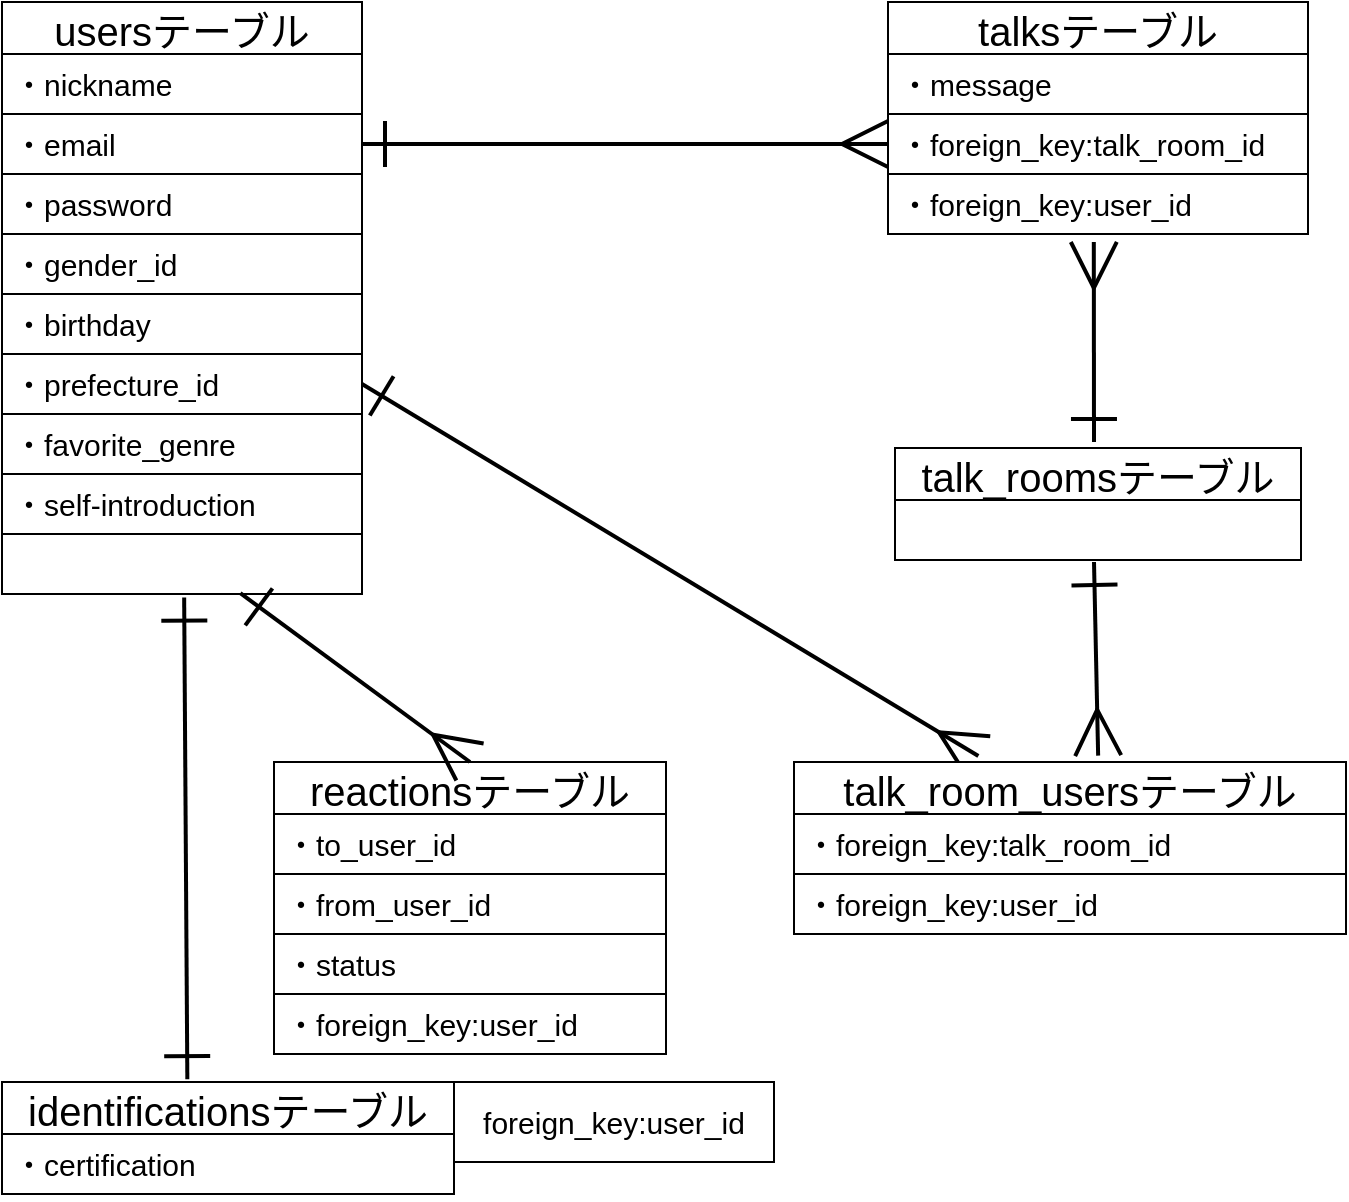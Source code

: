 <mxfile>
    <diagram id="h-Pm0C6oYF5b_Moe9M2z" name="ER図">
        <mxGraphModel dx="287" dy="528" grid="1" gridSize="10" guides="1" tooltips="1" connect="1" arrows="1" fold="1" page="1" pageScale="1" pageWidth="827" pageHeight="1169" math="0" shadow="0">
            <root>
                <mxCell id="0"/>
                <mxCell id="1" parent="0"/>
                <mxCell id="2" value="usersテーブル" style="swimlane;fontStyle=0;childLayout=stackLayout;horizontal=1;startSize=26;horizontalStack=0;resizeParent=1;resizeParentMax=0;resizeLast=0;collapsible=1;marginBottom=0;align=center;fontSize=20;" parent="1" vertex="1">
                    <mxGeometry x="78" y="30" width="180" height="206" as="geometry"/>
                </mxCell>
                <mxCell id="3" value="・nickname" style="text;strokeColor=default;fillColor=none;spacingLeft=4;spacingRight=4;overflow=hidden;rotatable=0;points=[[0,0.5],[1,0.5]];portConstraint=eastwest;fontSize=15;" parent="2" vertex="1">
                    <mxGeometry y="26" width="180" height="30" as="geometry"/>
                </mxCell>
                <mxCell id="4" value="・email" style="text;strokeColor=default;fillColor=none;spacingLeft=4;spacingRight=4;overflow=hidden;rotatable=0;points=[[0,0.5],[1,0.5]];portConstraint=eastwest;fontSize=15;" parent="2" vertex="1">
                    <mxGeometry y="56" width="180" height="30" as="geometry"/>
                </mxCell>
                <mxCell id="5" value="・password" style="text;strokeColor=default;fillColor=none;spacingLeft=4;spacingRight=4;overflow=hidden;rotatable=0;points=[[0,0.5],[1,0.5]];portConstraint=eastwest;fontSize=15;" parent="2" vertex="1">
                    <mxGeometry y="86" width="180" height="30" as="geometry"/>
                </mxCell>
                <mxCell id="6" value="・gender_id" style="text;strokeColor=default;fillColor=none;spacingLeft=4;spacingRight=4;overflow=hidden;rotatable=0;points=[[0,0.5],[1,0.5]];portConstraint=eastwest;fontSize=15;" parent="2" vertex="1">
                    <mxGeometry y="116" width="180" height="30" as="geometry"/>
                </mxCell>
                <mxCell id="7" value="・birthday" style="text;strokeColor=default;fillColor=none;spacingLeft=4;spacingRight=4;overflow=hidden;rotatable=0;points=[[0,0.5],[1,0.5]];portConstraint=eastwest;fontSize=15;" parent="2" vertex="1">
                    <mxGeometry y="146" width="180" height="30" as="geometry"/>
                </mxCell>
                <mxCell id="8" value="・prefecture_id" style="text;strokeColor=default;fillColor=none;spacingLeft=4;spacingRight=4;overflow=hidden;rotatable=0;points=[[0,0.5],[1,0.5]];portConstraint=eastwest;fontSize=15;" parent="2" vertex="1">
                    <mxGeometry y="176" width="180" height="30" as="geometry"/>
                </mxCell>
                <mxCell id="9" value="talksテーブル" style="swimlane;fontStyle=0;childLayout=stackLayout;horizontal=1;startSize=26;horizontalStack=0;resizeParent=1;resizeParentMax=0;resizeLast=0;collapsible=1;marginBottom=0;align=center;fontSize=20;" parent="1" vertex="1">
                    <mxGeometry x="521" y="30" width="210" height="116" as="geometry"/>
                </mxCell>
                <mxCell id="10" value="・message" style="text;strokeColor=default;fillColor=none;spacingLeft=4;spacingRight=4;overflow=hidden;rotatable=0;points=[[0,0.5],[1,0.5]];portConstraint=eastwest;fontSize=15;" parent="9" vertex="1">
                    <mxGeometry y="26" width="210" height="30" as="geometry"/>
                </mxCell>
                <mxCell id="11" value="・foreign_key:talk_room_id" style="text;strokeColor=default;fillColor=none;spacingLeft=4;spacingRight=4;overflow=hidden;rotatable=0;points=[[0,0.5],[1,0.5]];portConstraint=eastwest;fontSize=15;" parent="9" vertex="1">
                    <mxGeometry y="56" width="210" height="30" as="geometry"/>
                </mxCell>
                <mxCell id="12" value="・foreign_key:user_id" style="text;strokeColor=default;fillColor=none;spacingLeft=4;spacingRight=4;overflow=hidden;rotatable=0;points=[[0,0.5],[1,0.5]];portConstraint=eastwest;fontSize=15;" parent="9" vertex="1">
                    <mxGeometry y="86" width="210" height="30" as="geometry"/>
                </mxCell>
                <mxCell id="13" value="foreign_key:user_id" style="whiteSpace=wrap;html=1;align=center;labelBackgroundColor=none;fontFamily=Helvetica;fontSize=15;" parent="1" vertex="1">
                    <mxGeometry x="304" y="570" width="160" height="40" as="geometry"/>
                </mxCell>
                <mxCell id="14" value="identificationsテーブル" style="swimlane;fontStyle=0;childLayout=stackLayout;horizontal=1;startSize=26;horizontalStack=0;resizeParent=1;resizeParentMax=0;resizeLast=0;collapsible=1;marginBottom=0;align=center;fontSize=20;" parent="1" vertex="1">
                    <mxGeometry x="78" y="570" width="226" height="56" as="geometry"/>
                </mxCell>
                <mxCell id="15" value="・certification" style="text;strokeColor=default;fillColor=none;spacingLeft=4;spacingRight=4;overflow=hidden;rotatable=0;points=[[0,0.5],[1,0.5]];portConstraint=eastwest;fontSize=15;" parent="14" vertex="1">
                    <mxGeometry y="26" width="226" height="30" as="geometry"/>
                </mxCell>
                <mxCell id="16" style="edgeStyle=none;jumpStyle=none;jumpSize=20;html=1;strokeColor=default;strokeWidth=2;fontFamily=Helvetica;fontSize=15;startArrow=ERmany;startFill=0;endArrow=ERone;endFill=0;startSize=20;endSize=20;sourcePerimeterSpacing=20;targetPerimeterSpacing=20;exitX=0;exitY=0.5;exitDx=0;exitDy=0;entryX=1;entryY=0.5;entryDx=0;entryDy=0;" parent="1" target="4" edge="1">
                    <mxGeometry relative="1" as="geometry">
                        <mxPoint x="264" y="100" as="targetPoint"/>
                        <mxPoint x="521" y="101" as="sourcePoint"/>
                        <Array as="points"/>
                    </mxGeometry>
                </mxCell>
                <mxCell id="17" value="reactionsテーブル" style="swimlane;fontStyle=0;childLayout=stackLayout;horizontal=1;startSize=26;horizontalStack=0;resizeParent=1;resizeParentMax=0;resizeLast=0;collapsible=1;marginBottom=0;align=center;fontSize=20;" parent="1" vertex="1">
                    <mxGeometry x="214" y="410" width="196" height="146" as="geometry"/>
                </mxCell>
                <mxCell id="18" value="・to_user_id" style="text;strokeColor=default;fillColor=none;spacingLeft=4;spacingRight=4;overflow=hidden;rotatable=0;points=[[0,0.5],[1,0.5]];portConstraint=eastwest;fontSize=15;" parent="17" vertex="1">
                    <mxGeometry y="26" width="196" height="30" as="geometry"/>
                </mxCell>
                <mxCell id="19" value="・from_user_id" style="text;strokeColor=default;fillColor=none;spacingLeft=4;spacingRight=4;overflow=hidden;rotatable=0;points=[[0,0.5],[1,0.5]];portConstraint=eastwest;fontSize=15;" parent="17" vertex="1">
                    <mxGeometry y="56" width="196" height="30" as="geometry"/>
                </mxCell>
                <mxCell id="20" value="・status" style="text;strokeColor=default;fillColor=none;spacingLeft=4;spacingRight=4;overflow=hidden;rotatable=0;points=[[0,0.5],[1,0.5]];portConstraint=eastwest;fontSize=15;" parent="17" vertex="1">
                    <mxGeometry y="86" width="196" height="30" as="geometry"/>
                </mxCell>
                <mxCell id="21" value="・foreign_key:user_id" style="text;strokeColor=default;fillColor=none;spacingLeft=4;spacingRight=4;overflow=hidden;rotatable=0;points=[[0,0.5],[1,0.5]];portConstraint=eastwest;fontSize=15;" parent="17" vertex="1">
                    <mxGeometry y="116" width="196" height="30" as="geometry"/>
                </mxCell>
                <mxCell id="22" value="・favorite_genre" style="text;strokeColor=default;fillColor=none;spacingLeft=4;spacingRight=4;overflow=hidden;rotatable=0;points=[[0,0.5],[1,0.5]];portConstraint=eastwest;fontSize=15;" parent="1" vertex="1">
                    <mxGeometry x="78" y="236" width="180" height="30" as="geometry"/>
                </mxCell>
                <mxCell id="23" value="・self-introduction" style="text;strokeColor=default;fillColor=none;spacingLeft=4;spacingRight=4;overflow=hidden;rotatable=0;points=[[0,0.5],[1,0.5]];portConstraint=eastwest;fontSize=15;" parent="1" vertex="1">
                    <mxGeometry x="78" y="266" width="180" height="30" as="geometry"/>
                </mxCell>
                <mxCell id="24" value="" style="text;strokeColor=default;fillColor=none;spacingLeft=4;spacingRight=4;overflow=hidden;rotatable=0;points=[[0,0.5],[1,0.5]];portConstraint=eastwest;fontSize=15;" parent="1" vertex="1">
                    <mxGeometry x="78" y="296" width="180" height="30" as="geometry"/>
                </mxCell>
                <mxCell id="25" style="edgeStyle=none;jumpStyle=none;jumpSize=20;html=1;strokeColor=default;strokeWidth=2;fontFamily=Helvetica;fontSize=15;startArrow=ERone;startFill=0;endArrow=ERone;endFill=0;startSize=20;endSize=20;sourcePerimeterSpacing=20;targetPerimeterSpacing=20;exitX=0.472;exitY=-0.025;exitDx=0;exitDy=0;exitPerimeter=0;entryX=0.506;entryY=1.06;entryDx=0;entryDy=0;entryPerimeter=0;" parent="1" target="24" edge="1">
                    <mxGeometry relative="1" as="geometry">
                        <mxPoint x="274" y="330" as="targetPoint"/>
                        <mxPoint x="170.672" y="568.6" as="sourcePoint"/>
                        <Array as="points"/>
                    </mxGeometry>
                </mxCell>
                <mxCell id="26" value="talk_roomsテーブル" style="swimlane;fontStyle=0;childLayout=stackLayout;horizontal=1;startSize=26;horizontalStack=0;resizeParent=1;resizeParentMax=0;resizeLast=0;collapsible=1;marginBottom=0;align=center;fontSize=20;" parent="1" vertex="1">
                    <mxGeometry x="524.5" y="253" width="203" height="56" as="geometry"/>
                </mxCell>
                <mxCell id="27" value="" style="text;strokeColor=default;fillColor=none;spacingLeft=4;spacingRight=4;overflow=hidden;rotatable=0;points=[[0,0.5],[1,0.5]];portConstraint=eastwest;fontSize=15;" parent="26" vertex="1">
                    <mxGeometry y="26" width="203" height="30" as="geometry"/>
                </mxCell>
                <mxCell id="28" style="edgeStyle=none;jumpStyle=none;jumpSize=20;html=1;strokeColor=default;strokeWidth=2;fontFamily=Helvetica;fontSize=15;startArrow=ERmany;startFill=0;endArrow=ERone;endFill=0;startSize=20;endSize=20;sourcePerimeterSpacing=20;targetPerimeterSpacing=20;exitX=0.49;exitY=1.133;exitDx=0;exitDy=0;exitPerimeter=0;" parent="1" source="12" edge="1">
                    <mxGeometry relative="1" as="geometry">
                        <mxPoint x="624" y="250" as="targetPoint"/>
                        <mxPoint x="604" y="190" as="sourcePoint"/>
                        <Array as="points"/>
                    </mxGeometry>
                </mxCell>
                <mxCell id="29" style="edgeStyle=none;jumpStyle=none;jumpSize=20;html=1;strokeColor=default;strokeWidth=2;fontFamily=Helvetica;fontSize=15;startArrow=ERmany;startFill=0;endArrow=ERone;endFill=0;startSize=20;endSize=20;sourcePerimeterSpacing=20;targetPerimeterSpacing=20;exitX=0.5;exitY=0;exitDx=0;exitDy=0;entryX=0.662;entryY=0.987;entryDx=0;entryDy=0;entryPerimeter=0;" parent="1" source="17" target="24" edge="1">
                    <mxGeometry relative="1" as="geometry">
                        <mxPoint x="179.08" y="337.8" as="targetPoint"/>
                        <mxPoint x="180.672" y="578.6" as="sourcePoint"/>
                        <Array as="points"/>
                    </mxGeometry>
                </mxCell>
                <mxCell id="30" style="edgeStyle=none;jumpStyle=none;jumpSize=20;html=1;strokeColor=default;strokeWidth=2;fontFamily=Helvetica;fontSize=15;startArrow=ERmany;startFill=0;endArrow=ERone;endFill=0;startSize=20;endSize=20;targetPerimeterSpacing=20;entryX=1;entryY=0.5;entryDx=0;entryDy=0;exitX=0.334;exitY=-0.035;exitDx=0;exitDy=0;exitPerimeter=0;" parent="1" source="31" target="8" edge="1">
                    <mxGeometry relative="1" as="geometry">
                        <mxPoint x="207.16" y="335.61" as="targetPoint"/>
                        <mxPoint x="554" y="380" as="sourcePoint"/>
                        <Array as="points"/>
                    </mxGeometry>
                </mxCell>
                <mxCell id="31" value="talk_room_usersテーブル" style="swimlane;fontStyle=0;childLayout=stackLayout;horizontal=1;startSize=26;horizontalStack=0;resizeParent=1;resizeParentMax=0;resizeLast=0;collapsible=1;marginBottom=0;align=center;fontSize=20;" parent="1" vertex="1">
                    <mxGeometry x="474" y="410" width="276" height="86" as="geometry"/>
                </mxCell>
                <mxCell id="32" value="・foreign_key:talk_room_id" style="text;strokeColor=default;fillColor=none;spacingLeft=4;spacingRight=4;overflow=hidden;rotatable=0;points=[[0,0.5],[1,0.5]];portConstraint=eastwest;fontSize=15;" parent="31" vertex="1">
                    <mxGeometry y="26" width="276" height="30" as="geometry"/>
                </mxCell>
                <mxCell id="33" value="・foreign_key:user_id" style="text;strokeColor=default;fillColor=none;spacingLeft=4;spacingRight=4;overflow=hidden;rotatable=0;points=[[0,0.5],[1,0.5]];portConstraint=eastwest;fontSize=15;" parent="31" vertex="1">
                    <mxGeometry y="56" width="276" height="30" as="geometry"/>
                </mxCell>
                <mxCell id="34" style="edgeStyle=none;jumpStyle=none;jumpSize=20;html=1;strokeColor=default;strokeWidth=2;fontFamily=Helvetica;fontSize=15;startArrow=ERmany;startFill=0;endArrow=ERone;endFill=0;startSize=20;endSize=20;sourcePerimeterSpacing=20;targetPerimeterSpacing=20;exitX=0.551;exitY=-0.037;exitDx=0;exitDy=0;exitPerimeter=0;" parent="1" source="31" edge="1">
                    <mxGeometry relative="1" as="geometry">
                        <mxPoint x="624" y="310" as="targetPoint"/>
                        <mxPoint x="624" y="400" as="sourcePoint"/>
                        <Array as="points"/>
                    </mxGeometry>
                </mxCell>
            </root>
        </mxGraphModel>
    </diagram>
    <diagram id="ZfyeCdpB_wOmL_YsOo9z" name="画面遷移図">
        <mxGraphModel dx="1072" dy="646" grid="1" gridSize="10" guides="1" tooltips="1" connect="1" arrows="1" fold="1" page="1" pageScale="1" pageWidth="827" pageHeight="1169" math="0" shadow="0">
            <root>
                <mxCell id="0"/>
                <mxCell id="1" parent="0"/>
                <mxCell id="LTPtVbwOwG13ShFEIMts-1" value="画面遷移図" style="rounded=0;whiteSpace=wrap;html=1;" vertex="1" parent="1">
                    <mxGeometry x="40" y="20" width="120" height="30" as="geometry"/>
                </mxCell>
                <mxCell id="LTPtVbwOwG13ShFEIMts-2" style="edgeStyle=none;html=1;exitX=0;exitY=0.5;exitDx=0;exitDy=0;endArrow=none;endFill=0;" edge="1" parent="1" source="LTPtVbwOwG13ShFEIMts-3">
                    <mxGeometry relative="1" as="geometry">
                        <mxPoint x="200" y="390" as="targetPoint"/>
                        <Array as="points">
                            <mxPoint x="210" y="390"/>
                        </Array>
                    </mxGeometry>
                </mxCell>
                <mxCell id="LTPtVbwOwG13ShFEIMts-3" value="ユーザー検索ページ" style="rounded=0;whiteSpace=wrap;html=1;" vertex="1" parent="1">
                    <mxGeometry x="231" y="360" width="120" height="60" as="geometry"/>
                </mxCell>
                <mxCell id="LTPtVbwOwG13ShFEIMts-4" value="" style="edgeStyle=none;html=1;endArrow=none;endFill=0;" edge="1" parent="1">
                    <mxGeometry relative="1" as="geometry">
                        <mxPoint x="349" y="300" as="sourcePoint"/>
                        <mxPoint x="350" y="300.169" as="targetPoint"/>
                    </mxGeometry>
                </mxCell>
                <mxCell id="LTPtVbwOwG13ShFEIMts-5" style="edgeStyle=none;html=1;exitX=0;exitY=0.5;exitDx=0;exitDy=0;endArrow=none;endFill=0;" edge="1" parent="1" source="LTPtVbwOwG13ShFEIMts-6">
                    <mxGeometry relative="1" as="geometry">
                        <mxPoint x="199" y="200" as="targetPoint"/>
                    </mxGeometry>
                </mxCell>
                <mxCell id="LTPtVbwOwG13ShFEIMts-6" value="ログインページ" style="rounded=0;whiteSpace=wrap;html=1;" vertex="1" parent="1">
                    <mxGeometry x="229" y="170" width="120" height="60" as="geometry"/>
                </mxCell>
                <mxCell id="LTPtVbwOwG13ShFEIMts-7" value="新規登録ページ" style="rounded=0;whiteSpace=wrap;html=1;" vertex="1" parent="1">
                    <mxGeometry x="230" y="80" width="120" height="60" as="geometry"/>
                </mxCell>
                <mxCell id="LTPtVbwOwG13ShFEIMts-8" style="edgeStyle=none;html=1;exitX=1;exitY=0.5;exitDx=0;exitDy=0;entryX=0;entryY=0.5;entryDx=0;entryDy=0;endArrow=none;endFill=0;" edge="1" parent="1" source="LTPtVbwOwG13ShFEIMts-9" target="LTPtVbwOwG13ShFEIMts-7">
                    <mxGeometry relative="1" as="geometry">
                        <Array as="points">
                            <mxPoint x="200" y="110"/>
                        </Array>
                    </mxGeometry>
                </mxCell>
                <mxCell id="LTPtVbwOwG13ShFEIMts-9" value="マイトップページ" style="rounded=0;whiteSpace=wrap;html=1;" vertex="1" parent="1">
                    <mxGeometry x="40" y="80" width="120" height="60" as="geometry"/>
                </mxCell>
                <mxCell id="LTPtVbwOwG13ShFEIMts-10" value="" style="endArrow=none;html=1;" edge="1" parent="1">
                    <mxGeometry width="50" height="50" relative="1" as="geometry">
                        <mxPoint x="199" y="570" as="sourcePoint"/>
                        <mxPoint x="199" y="110" as="targetPoint"/>
                        <Array as="points">
                            <mxPoint x="199" y="200"/>
                        </Array>
                    </mxGeometry>
                </mxCell>
                <mxCell id="LTPtVbwOwG13ShFEIMts-11" value="検索結果一覧ページ" style="rounded=0;whiteSpace=wrap;html=1;" vertex="1" parent="1">
                    <mxGeometry x="400" y="360" width="120" height="60" as="geometry"/>
                </mxCell>
                <mxCell id="LTPtVbwOwG13ShFEIMts-12" value="ユーザー詳細ページ" style="rounded=0;whiteSpace=wrap;html=1;" vertex="1" parent="1">
                    <mxGeometry x="560" y="360" width="120" height="60" as="geometry"/>
                </mxCell>
                <mxCell id="LTPtVbwOwG13ShFEIMts-13" value="友達一覧ページ" style="rounded=0;whiteSpace=wrap;html=1;" vertex="1" parent="1">
                    <mxGeometry x="232" y="450" width="119" height="60" as="geometry"/>
                </mxCell>
                <mxCell id="LTPtVbwOwG13ShFEIMts-14" style="edgeStyle=none;html=1;exitX=1;exitY=0.5;exitDx=0;exitDy=0;entryX=0;entryY=0.5;entryDx=0;entryDy=0;endArrow=none;endFill=0;" edge="1" parent="1" source="LTPtVbwOwG13ShFEIMts-15" target="LTPtVbwOwG13ShFEIMts-16">
                    <mxGeometry relative="1" as="geometry"/>
                </mxCell>
                <mxCell id="LTPtVbwOwG13ShFEIMts-15" value="友達会話(トーク)ページ" style="rounded=0;whiteSpace=wrap;html=1;" vertex="1" parent="1">
                    <mxGeometry x="230" y="260" width="140" height="60" as="geometry"/>
                </mxCell>
                <mxCell id="LTPtVbwOwG13ShFEIMts-16" value="個別会話ページ" style="rounded=0;whiteSpace=wrap;html=1;" vertex="1" parent="1">
                    <mxGeometry x="420" y="260" width="120" height="60" as="geometry"/>
                </mxCell>
                <mxCell id="LTPtVbwOwG13ShFEIMts-17" value="プロフィール&lt;br&gt;編集ページ" style="rounded=0;whiteSpace=wrap;html=1;" vertex="1" parent="1">
                    <mxGeometry x="232" y="540" width="120" height="60" as="geometry"/>
                </mxCell>
                <mxCell id="LTPtVbwOwG13ShFEIMts-18" style="edgeStyle=none;html=1;entryX=0;entryY=0.5;entryDx=0;entryDy=0;endArrow=none;endFill=0;exitX=1;exitY=0.5;exitDx=0;exitDy=0;" edge="1" parent="1" source="LTPtVbwOwG13ShFEIMts-3" target="LTPtVbwOwG13ShFEIMts-11">
                    <mxGeometry relative="1" as="geometry">
                        <mxPoint x="390" y="340" as="sourcePoint"/>
                        <mxPoint x="430" y="300" as="targetPoint"/>
                        <Array as="points"/>
                    </mxGeometry>
                </mxCell>
                <mxCell id="LTPtVbwOwG13ShFEIMts-19" style="edgeStyle=none;html=1;entryX=0;entryY=0.5;entryDx=0;entryDy=0;endArrow=none;endFill=0;" edge="1" parent="1" target="LTPtVbwOwG13ShFEIMts-12">
                    <mxGeometry relative="1" as="geometry">
                        <mxPoint x="520" y="390" as="sourcePoint"/>
                        <mxPoint x="410" y="400" as="targetPoint"/>
                        <Array as="points"/>
                    </mxGeometry>
                </mxCell>
                <mxCell id="LTPtVbwOwG13ShFEIMts-20" style="edgeStyle=none;html=1;exitX=0;exitY=0.5;exitDx=0;exitDy=0;endArrow=none;endFill=0;" edge="1" parent="1" source="LTPtVbwOwG13ShFEIMts-13">
                    <mxGeometry relative="1" as="geometry">
                        <mxPoint x="200" y="480" as="targetPoint"/>
                        <mxPoint x="241" y="400" as="sourcePoint"/>
                    </mxGeometry>
                </mxCell>
                <mxCell id="LTPtVbwOwG13ShFEIMts-21" style="edgeStyle=none;html=1;exitX=0;exitY=0.5;exitDx=0;exitDy=0;endArrow=none;endFill=0;" edge="1" parent="1" source="LTPtVbwOwG13ShFEIMts-17">
                    <mxGeometry relative="1" as="geometry">
                        <mxPoint x="200" y="570" as="targetPoint"/>
                        <mxPoint x="242" y="490" as="sourcePoint"/>
                    </mxGeometry>
                </mxCell>
                <mxCell id="LTPtVbwOwG13ShFEIMts-22" style="edgeStyle=none;html=1;exitX=0;exitY=0.5;exitDx=0;exitDy=0;endArrow=none;endFill=0;" edge="1" parent="1" source="LTPtVbwOwG13ShFEIMts-15">
                    <mxGeometry relative="1" as="geometry">
                        <mxPoint x="200" y="290" as="targetPoint"/>
                        <mxPoint x="241" y="400" as="sourcePoint"/>
                        <Array as="points"/>
                    </mxGeometry>
                </mxCell>
            </root>
        </mxGraphModel>
    </diagram>
</mxfile>